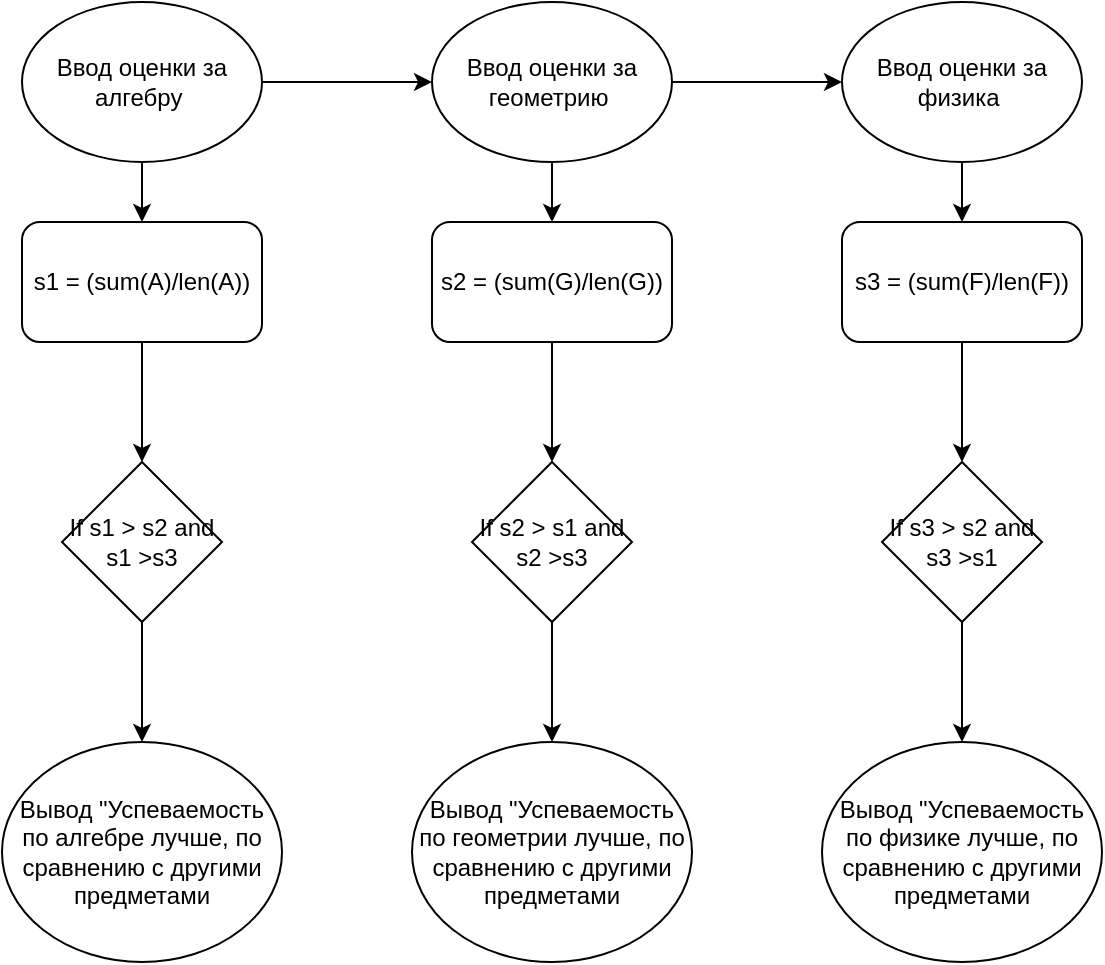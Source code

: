 <mxfile version="14.0.1" type="device"><diagram name="Page-1" id="e7e014a7-5840-1c2e-5031-d8a46d1fe8dd"><mxGraphModel dx="1141" dy="775" grid="1" gridSize="10" guides="1" tooltips="1" connect="1" arrows="1" fold="1" page="1" pageScale="1" pageWidth="1169" pageHeight="826" background="#ffffff" math="0" shadow="0"><root><mxCell id="0"/><mxCell id="1" parent="0"/><mxCell id="j09t8sb5OCqmZV5KO6Oj-47" style="edgeStyle=orthogonalEdgeStyle;rounded=0;orthogonalLoop=1;jettySize=auto;html=1;exitX=0.5;exitY=1;exitDx=0;exitDy=0;entryX=0.5;entryY=0;entryDx=0;entryDy=0;" edge="1" parent="1" source="j09t8sb5OCqmZV5KO6Oj-41" target="j09t8sb5OCqmZV5KO6Oj-44"><mxGeometry relative="1" as="geometry"/></mxCell><mxCell id="j09t8sb5OCqmZV5KO6Oj-57" style="edgeStyle=orthogonalEdgeStyle;rounded=0;orthogonalLoop=1;jettySize=auto;html=1;exitX=1;exitY=0.5;exitDx=0;exitDy=0;entryX=0;entryY=0.5;entryDx=0;entryDy=0;" edge="1" parent="1" source="j09t8sb5OCqmZV5KO6Oj-41" target="j09t8sb5OCqmZV5KO6Oj-42"><mxGeometry relative="1" as="geometry"/></mxCell><mxCell id="j09t8sb5OCqmZV5KO6Oj-41" value="Ввод оценки за алгебру&amp;nbsp;" style="ellipse;whiteSpace=wrap;html=1;" vertex="1" parent="1"><mxGeometry x="320" y="10" width="120" height="80" as="geometry"/></mxCell><mxCell id="j09t8sb5OCqmZV5KO6Oj-48" style="edgeStyle=orthogonalEdgeStyle;rounded=0;orthogonalLoop=1;jettySize=auto;html=1;exitX=0.5;exitY=1;exitDx=0;exitDy=0;entryX=0.5;entryY=0;entryDx=0;entryDy=0;" edge="1" parent="1" source="j09t8sb5OCqmZV5KO6Oj-42" target="j09t8sb5OCqmZV5KO6Oj-45"><mxGeometry relative="1" as="geometry"/></mxCell><mxCell id="j09t8sb5OCqmZV5KO6Oj-58" style="edgeStyle=orthogonalEdgeStyle;rounded=0;orthogonalLoop=1;jettySize=auto;html=1;exitX=1;exitY=0.5;exitDx=0;exitDy=0;entryX=0;entryY=0.5;entryDx=0;entryDy=0;" edge="1" parent="1" source="j09t8sb5OCqmZV5KO6Oj-42" target="j09t8sb5OCqmZV5KO6Oj-43"><mxGeometry relative="1" as="geometry"/></mxCell><mxCell id="j09t8sb5OCqmZV5KO6Oj-42" value="&lt;span&gt;Ввод оценки за геометрию&amp;nbsp;&lt;/span&gt;" style="ellipse;whiteSpace=wrap;html=1;" vertex="1" parent="1"><mxGeometry x="525" y="10" width="120" height="80" as="geometry"/></mxCell><mxCell id="j09t8sb5OCqmZV5KO6Oj-49" style="edgeStyle=orthogonalEdgeStyle;rounded=0;orthogonalLoop=1;jettySize=auto;html=1;exitX=0.5;exitY=1;exitDx=0;exitDy=0;entryX=0.5;entryY=0;entryDx=0;entryDy=0;" edge="1" parent="1" source="j09t8sb5OCqmZV5KO6Oj-43" target="j09t8sb5OCqmZV5KO6Oj-46"><mxGeometry relative="1" as="geometry"/></mxCell><mxCell id="j09t8sb5OCqmZV5KO6Oj-43" value="&lt;span&gt;Ввод оценки за физика&amp;nbsp;&lt;/span&gt;" style="ellipse;whiteSpace=wrap;html=1;" vertex="1" parent="1"><mxGeometry x="730" y="10" width="120" height="80" as="geometry"/></mxCell><mxCell id="j09t8sb5OCqmZV5KO6Oj-56" style="edgeStyle=orthogonalEdgeStyle;rounded=0;orthogonalLoop=1;jettySize=auto;html=1;exitX=0.5;exitY=1;exitDx=0;exitDy=0;entryX=0.5;entryY=0;entryDx=0;entryDy=0;" edge="1" parent="1" source="j09t8sb5OCqmZV5KO6Oj-44" target="j09t8sb5OCqmZV5KO6Oj-51"><mxGeometry relative="1" as="geometry"/></mxCell><mxCell id="j09t8sb5OCqmZV5KO6Oj-44" value="s1 = (sum(A)/len(A))" style="rounded=1;whiteSpace=wrap;html=1;" vertex="1" parent="1"><mxGeometry x="320" y="120" width="120" height="60" as="geometry"/></mxCell><mxCell id="j09t8sb5OCqmZV5KO6Oj-67" style="edgeStyle=orthogonalEdgeStyle;rounded=0;orthogonalLoop=1;jettySize=auto;html=1;exitX=0.5;exitY=1;exitDx=0;exitDy=0;entryX=0.5;entryY=0;entryDx=0;entryDy=0;" edge="1" parent="1" source="j09t8sb5OCqmZV5KO6Oj-45" target="j09t8sb5OCqmZV5KO6Oj-61"><mxGeometry relative="1" as="geometry"/></mxCell><mxCell id="j09t8sb5OCqmZV5KO6Oj-45" value="&lt;span&gt;s2 = (sum(G)/len(G))&lt;/span&gt;" style="rounded=1;whiteSpace=wrap;html=1;" vertex="1" parent="1"><mxGeometry x="525" y="120" width="120" height="60" as="geometry"/></mxCell><mxCell id="j09t8sb5OCqmZV5KO6Oj-68" style="edgeStyle=orthogonalEdgeStyle;rounded=0;orthogonalLoop=1;jettySize=auto;html=1;exitX=0.5;exitY=1;exitDx=0;exitDy=0;entryX=0.5;entryY=0;entryDx=0;entryDy=0;" edge="1" parent="1" source="j09t8sb5OCqmZV5KO6Oj-46" target="j09t8sb5OCqmZV5KO6Oj-62"><mxGeometry relative="1" as="geometry"/></mxCell><mxCell id="j09t8sb5OCqmZV5KO6Oj-46" value="&lt;span&gt;s3 = (sum(F)/len(F))&lt;/span&gt;" style="rounded=1;whiteSpace=wrap;html=1;" vertex="1" parent="1"><mxGeometry x="730" y="120" width="120" height="60" as="geometry"/></mxCell><mxCell id="j09t8sb5OCqmZV5KO6Oj-63" style="edgeStyle=orthogonalEdgeStyle;rounded=0;orthogonalLoop=1;jettySize=auto;html=1;exitX=0.5;exitY=1;exitDx=0;exitDy=0;entryX=0.5;entryY=0;entryDx=0;entryDy=0;" edge="1" parent="1" source="j09t8sb5OCqmZV5KO6Oj-51" target="j09t8sb5OCqmZV5KO6Oj-59"><mxGeometry relative="1" as="geometry"/></mxCell><mxCell id="j09t8sb5OCqmZV5KO6Oj-51" value="If s1 &amp;gt; s2 and s1 &amp;gt;s3" style="rhombus;whiteSpace=wrap;html=1;" vertex="1" parent="1"><mxGeometry x="340" y="240" width="80" height="80" as="geometry"/></mxCell><mxCell id="j09t8sb5OCqmZV5KO6Oj-59" value="Вывод &quot;Успеваемость по алгебре лучше, по сравнению с другими предметами" style="ellipse;whiteSpace=wrap;html=1;" vertex="1" parent="1"><mxGeometry x="310" y="380" width="140" height="110" as="geometry"/></mxCell><mxCell id="j09t8sb5OCqmZV5KO6Oj-66" style="edgeStyle=orthogonalEdgeStyle;rounded=0;orthogonalLoop=1;jettySize=auto;html=1;exitX=0.5;exitY=1;exitDx=0;exitDy=0;entryX=0.5;entryY=0;entryDx=0;entryDy=0;" edge="1" parent="1" source="j09t8sb5OCqmZV5KO6Oj-61" target="j09t8sb5OCqmZV5KO6Oj-64"><mxGeometry relative="1" as="geometry"/></mxCell><mxCell id="j09t8sb5OCqmZV5KO6Oj-61" value="If s2 &amp;gt; s1 and s2 &amp;gt;s3" style="rhombus;whiteSpace=wrap;html=1;" vertex="1" parent="1"><mxGeometry x="545" y="240" width="80" height="80" as="geometry"/></mxCell><mxCell id="j09t8sb5OCqmZV5KO6Oj-69" style="edgeStyle=orthogonalEdgeStyle;rounded=0;orthogonalLoop=1;jettySize=auto;html=1;exitX=0.5;exitY=1;exitDx=0;exitDy=0;" edge="1" parent="1" source="j09t8sb5OCqmZV5KO6Oj-62" target="j09t8sb5OCqmZV5KO6Oj-65"><mxGeometry relative="1" as="geometry"/></mxCell><mxCell id="j09t8sb5OCqmZV5KO6Oj-62" value="If s3 &amp;gt; s2 and s3 &amp;gt;s1" style="rhombus;whiteSpace=wrap;html=1;" vertex="1" parent="1"><mxGeometry x="750" y="240" width="80" height="80" as="geometry"/></mxCell><mxCell id="j09t8sb5OCqmZV5KO6Oj-64" value="Вывод &quot;Успеваемость по геометрии лучше, по сравнению с другими предметами" style="ellipse;whiteSpace=wrap;html=1;" vertex="1" parent="1"><mxGeometry x="515" y="380" width="140" height="110" as="geometry"/></mxCell><mxCell id="j09t8sb5OCqmZV5KO6Oj-65" value="Вывод &quot;Успеваемость по физике лучше, по сравнению с другими предметами" style="ellipse;whiteSpace=wrap;html=1;" vertex="1" parent="1"><mxGeometry x="720" y="380" width="140" height="110" as="geometry"/></mxCell></root></mxGraphModel></diagram></mxfile>